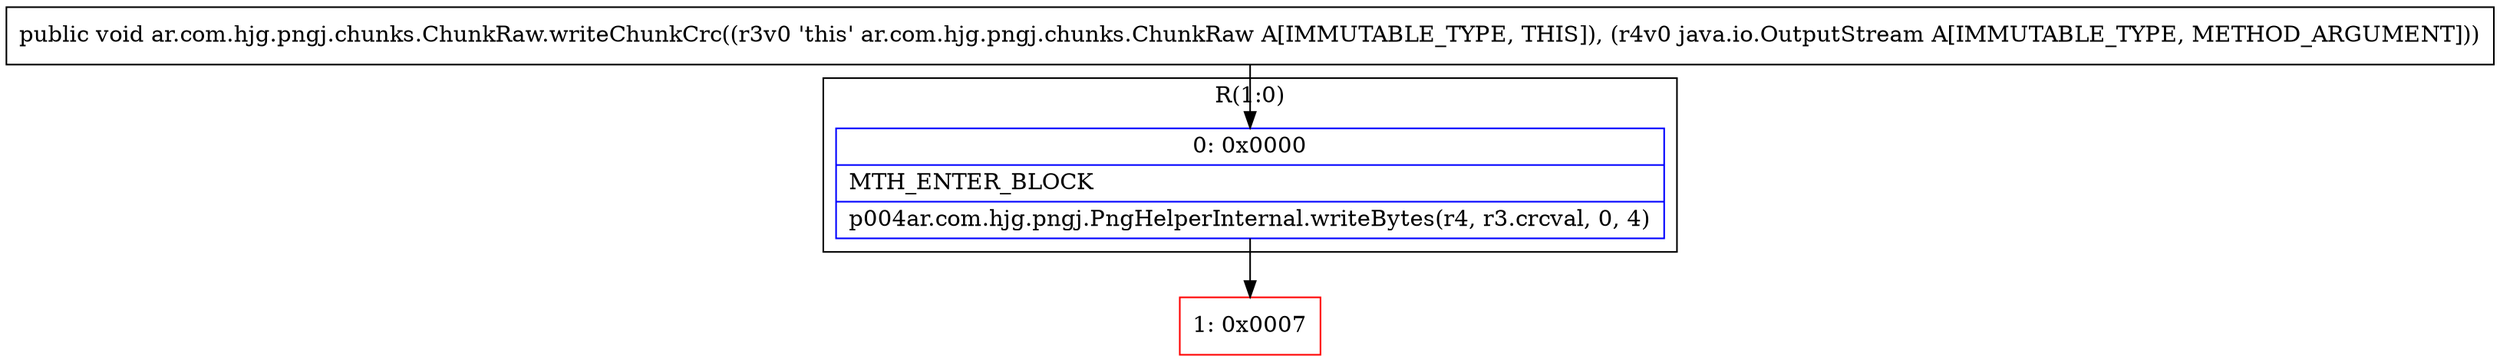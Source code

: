 digraph "CFG forar.com.hjg.pngj.chunks.ChunkRaw.writeChunkCrc(Ljava\/io\/OutputStream;)V" {
subgraph cluster_Region_1449240483 {
label = "R(1:0)";
node [shape=record,color=blue];
Node_0 [shape=record,label="{0\:\ 0x0000|MTH_ENTER_BLOCK\l|p004ar.com.hjg.pngj.PngHelperInternal.writeBytes(r4, r3.crcval, 0, 4)\l}"];
}
Node_1 [shape=record,color=red,label="{1\:\ 0x0007}"];
MethodNode[shape=record,label="{public void ar.com.hjg.pngj.chunks.ChunkRaw.writeChunkCrc((r3v0 'this' ar.com.hjg.pngj.chunks.ChunkRaw A[IMMUTABLE_TYPE, THIS]), (r4v0 java.io.OutputStream A[IMMUTABLE_TYPE, METHOD_ARGUMENT])) }"];
MethodNode -> Node_0;
Node_0 -> Node_1;
}

